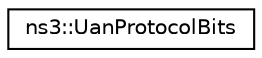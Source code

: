digraph "Graphical Class Hierarchy"
{
 // LATEX_PDF_SIZE
  edge [fontname="Helvetica",fontsize="10",labelfontname="Helvetica",labelfontsize="10"];
  node [fontname="Helvetica",fontsize="10",shape=record];
  rankdir="LR";
  Node0 [label="ns3::UanProtocolBits",height=0.2,width=0.4,color="black", fillcolor="white", style="filled",URL="$structns3_1_1_uan_protocol_bits.html",tooltip=" "];
}
